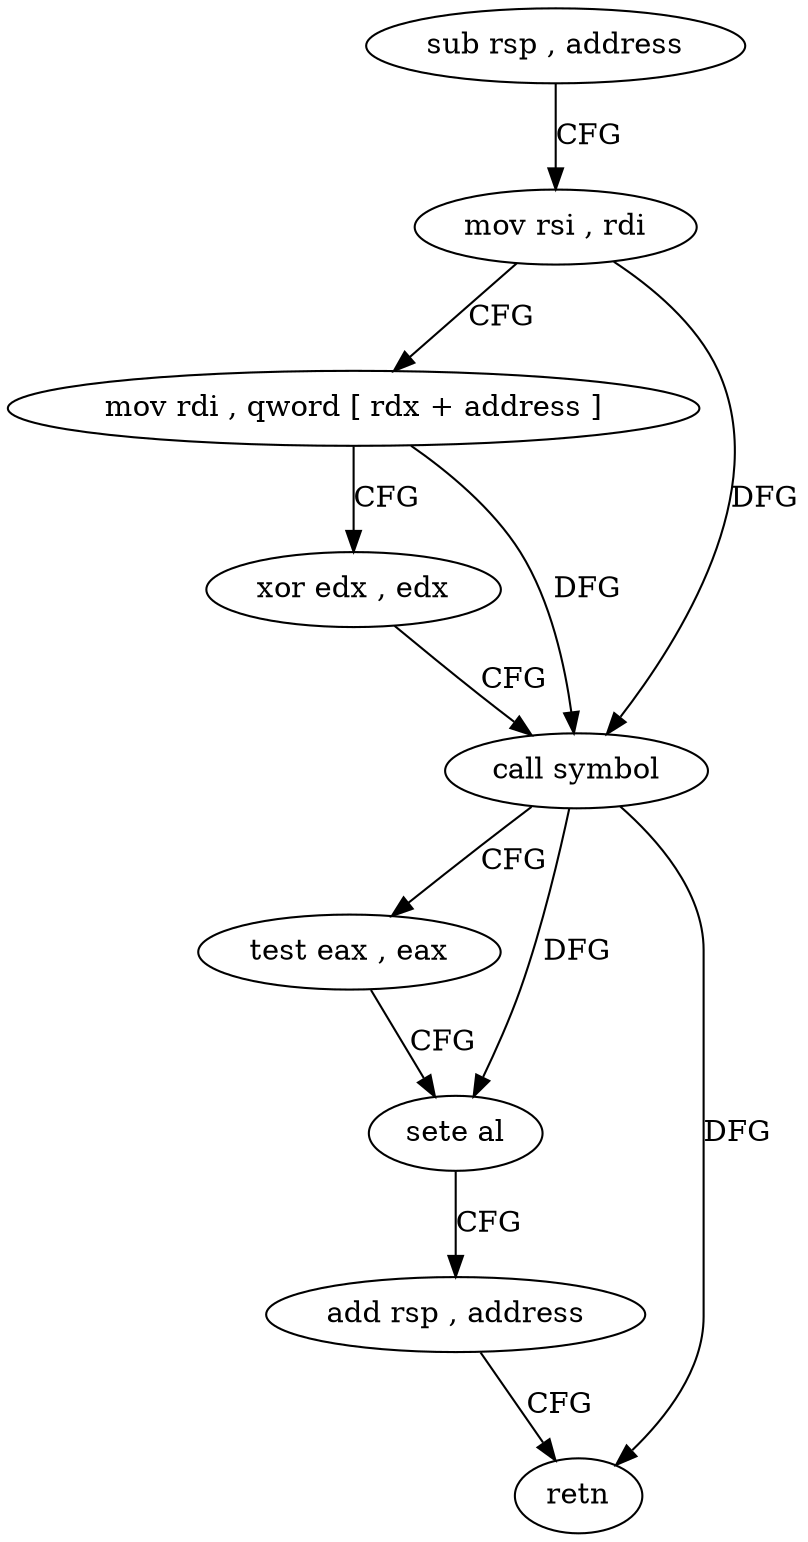 digraph "func" {
"4215952" [label = "sub rsp , address" ]
"4215956" [label = "mov rsi , rdi" ]
"4215959" [label = "mov rdi , qword [ rdx + address ]" ]
"4215963" [label = "xor edx , edx" ]
"4215965" [label = "call symbol" ]
"4215970" [label = "test eax , eax" ]
"4215972" [label = "sete al" ]
"4215975" [label = "add rsp , address" ]
"4215979" [label = "retn" ]
"4215952" -> "4215956" [ label = "CFG" ]
"4215956" -> "4215959" [ label = "CFG" ]
"4215956" -> "4215965" [ label = "DFG" ]
"4215959" -> "4215963" [ label = "CFG" ]
"4215959" -> "4215965" [ label = "DFG" ]
"4215963" -> "4215965" [ label = "CFG" ]
"4215965" -> "4215970" [ label = "CFG" ]
"4215965" -> "4215972" [ label = "DFG" ]
"4215965" -> "4215979" [ label = "DFG" ]
"4215970" -> "4215972" [ label = "CFG" ]
"4215972" -> "4215975" [ label = "CFG" ]
"4215975" -> "4215979" [ label = "CFG" ]
}

